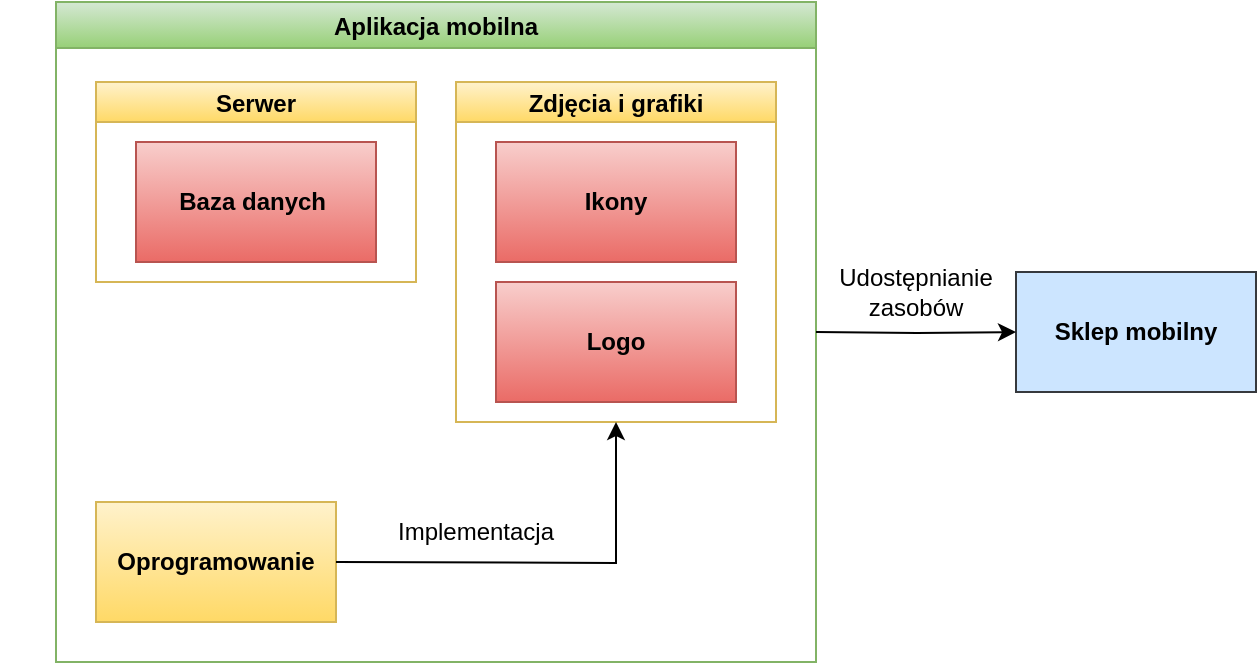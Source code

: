 <mxfile version="15.5.0" type="github">
  <diagram id="kgpKYQtTHZ0yAKxKKP6v" name="Page-1">
    <mxGraphModel dx="1038" dy="547" grid="1" gridSize="10" guides="1" tooltips="1" connect="1" arrows="1" fold="1" page="1" pageScale="1" pageWidth="850" pageHeight="1100" math="0" shadow="0">
      <root>
        <mxCell id="0" />
        <mxCell id="1" parent="0" />
        <mxCell id="EOrvkw3zUfeiwgOwcYgM-18" value="Aplikacja mobilna" style="swimlane;fillColor=#d5e8d4;strokeColor=#82b366;gradientColor=#97d077;" vertex="1" parent="1">
          <mxGeometry x="180" y="40" width="380" height="330" as="geometry" />
        </mxCell>
        <mxCell id="EOrvkw3zUfeiwgOwcYgM-20" value="Serwer" style="swimlane;startSize=20;fillColor=#fff2cc;strokeColor=#d6b656;gradientColor=#ffd966;" vertex="1" parent="EOrvkw3zUfeiwgOwcYgM-18">
          <mxGeometry x="20" y="40" width="160" height="100" as="geometry" />
        </mxCell>
        <mxCell id="EOrvkw3zUfeiwgOwcYgM-5" value="Baza danych&amp;nbsp;" style="rounded=0;whiteSpace=wrap;html=1;fillColor=#f8cecc;strokeColor=#b85450;gradientColor=#ea6b66;fontStyle=1" vertex="1" parent="EOrvkw3zUfeiwgOwcYgM-20">
          <mxGeometry x="20" y="30" width="120" height="60" as="geometry" />
        </mxCell>
        <mxCell id="EOrvkw3zUfeiwgOwcYgM-21" value="Zdjęcia i grafiki" style="swimlane;startSize=20;fillColor=#fff2cc;strokeColor=#d6b656;gradientColor=#ffd966;" vertex="1" parent="EOrvkw3zUfeiwgOwcYgM-18">
          <mxGeometry x="200" y="40" width="160" height="170" as="geometry" />
        </mxCell>
        <mxCell id="EOrvkw3zUfeiwgOwcYgM-9" value="Ikony" style="rounded=0;whiteSpace=wrap;html=1;fillColor=#f8cecc;strokeColor=#b85450;gradientColor=#ea6b66;fontStyle=1" vertex="1" parent="EOrvkw3zUfeiwgOwcYgM-21">
          <mxGeometry x="20" y="30" width="120" height="60" as="geometry" />
        </mxCell>
        <mxCell id="EOrvkw3zUfeiwgOwcYgM-10" value="Logo" style="rounded=0;whiteSpace=wrap;html=1;fillColor=#f8cecc;strokeColor=#b85450;gradientColor=#ea6b66;fontStyle=1" vertex="1" parent="EOrvkw3zUfeiwgOwcYgM-21">
          <mxGeometry x="20" y="100" width="120" height="60" as="geometry" />
        </mxCell>
        <mxCell id="EOrvkw3zUfeiwgOwcYgM-13" value="Oprogramowanie" style="rounded=0;whiteSpace=wrap;html=1;fillColor=#fff2cc;strokeColor=#d6b656;gradientColor=#ffd966;fontStyle=1" vertex="1" parent="EOrvkw3zUfeiwgOwcYgM-18">
          <mxGeometry x="20" y="250" width="120" height="60" as="geometry" />
        </mxCell>
        <mxCell id="EOrvkw3zUfeiwgOwcYgM-22" value="" style="endArrow=classic;html=1;rounded=0;edgeStyle=orthogonalEdgeStyle;entryX=0.5;entryY=1;entryDx=0;entryDy=0;" edge="1" parent="EOrvkw3zUfeiwgOwcYgM-18" target="EOrvkw3zUfeiwgOwcYgM-21">
          <mxGeometry width="50" height="50" relative="1" as="geometry">
            <mxPoint x="140" y="280" as="sourcePoint" />
            <mxPoint x="190" y="230" as="targetPoint" />
          </mxGeometry>
        </mxCell>
        <mxCell id="EOrvkw3zUfeiwgOwcYgM-24" value="Implementacja" style="text;html=1;strokeColor=none;fillColor=none;align=center;verticalAlign=middle;whiteSpace=wrap;rounded=0;strokeWidth=1;fontStyle=0" vertex="1" parent="EOrvkw3zUfeiwgOwcYgM-18">
          <mxGeometry x="180" y="250" width="60" height="30" as="geometry" />
        </mxCell>
        <mxCell id="EOrvkw3zUfeiwgOwcYgM-7" value="Sklep mobilny" style="rounded=0;whiteSpace=wrap;html=1;fillColor=#cce5ff;strokeColor=#36393d;fontStyle=1" vertex="1" parent="1">
          <mxGeometry x="660" y="175" width="120" height="60" as="geometry" />
        </mxCell>
        <mxCell id="EOrvkw3zUfeiwgOwcYgM-19" style="edgeStyle=orthogonalEdgeStyle;rounded=0;orthogonalLoop=1;jettySize=auto;html=1;exitX=0.5;exitY=1;exitDx=0;exitDy=0;" edge="1" parent="1">
          <mxGeometry relative="1" as="geometry">
            <mxPoint x="160" y="180" as="sourcePoint" />
            <mxPoint x="160" y="180" as="targetPoint" />
          </mxGeometry>
        </mxCell>
        <mxCell id="EOrvkw3zUfeiwgOwcYgM-23" value="" style="endArrow=classic;html=1;rounded=0;edgeStyle=orthogonalEdgeStyle;entryX=0;entryY=0.5;entryDx=0;entryDy=0;" edge="1" parent="1" target="EOrvkw3zUfeiwgOwcYgM-7">
          <mxGeometry width="50" height="50" relative="1" as="geometry">
            <mxPoint x="560" y="205" as="sourcePoint" />
            <mxPoint x="610" y="150" as="targetPoint" />
          </mxGeometry>
        </mxCell>
        <mxCell id="EOrvkw3zUfeiwgOwcYgM-25" value="Udostępnianie zasobów" style="text;html=1;strokeColor=none;fillColor=none;align=center;verticalAlign=middle;whiteSpace=wrap;rounded=0;" vertex="1" parent="1">
          <mxGeometry x="580" y="170" width="60" height="30" as="geometry" />
        </mxCell>
      </root>
    </mxGraphModel>
  </diagram>
</mxfile>
